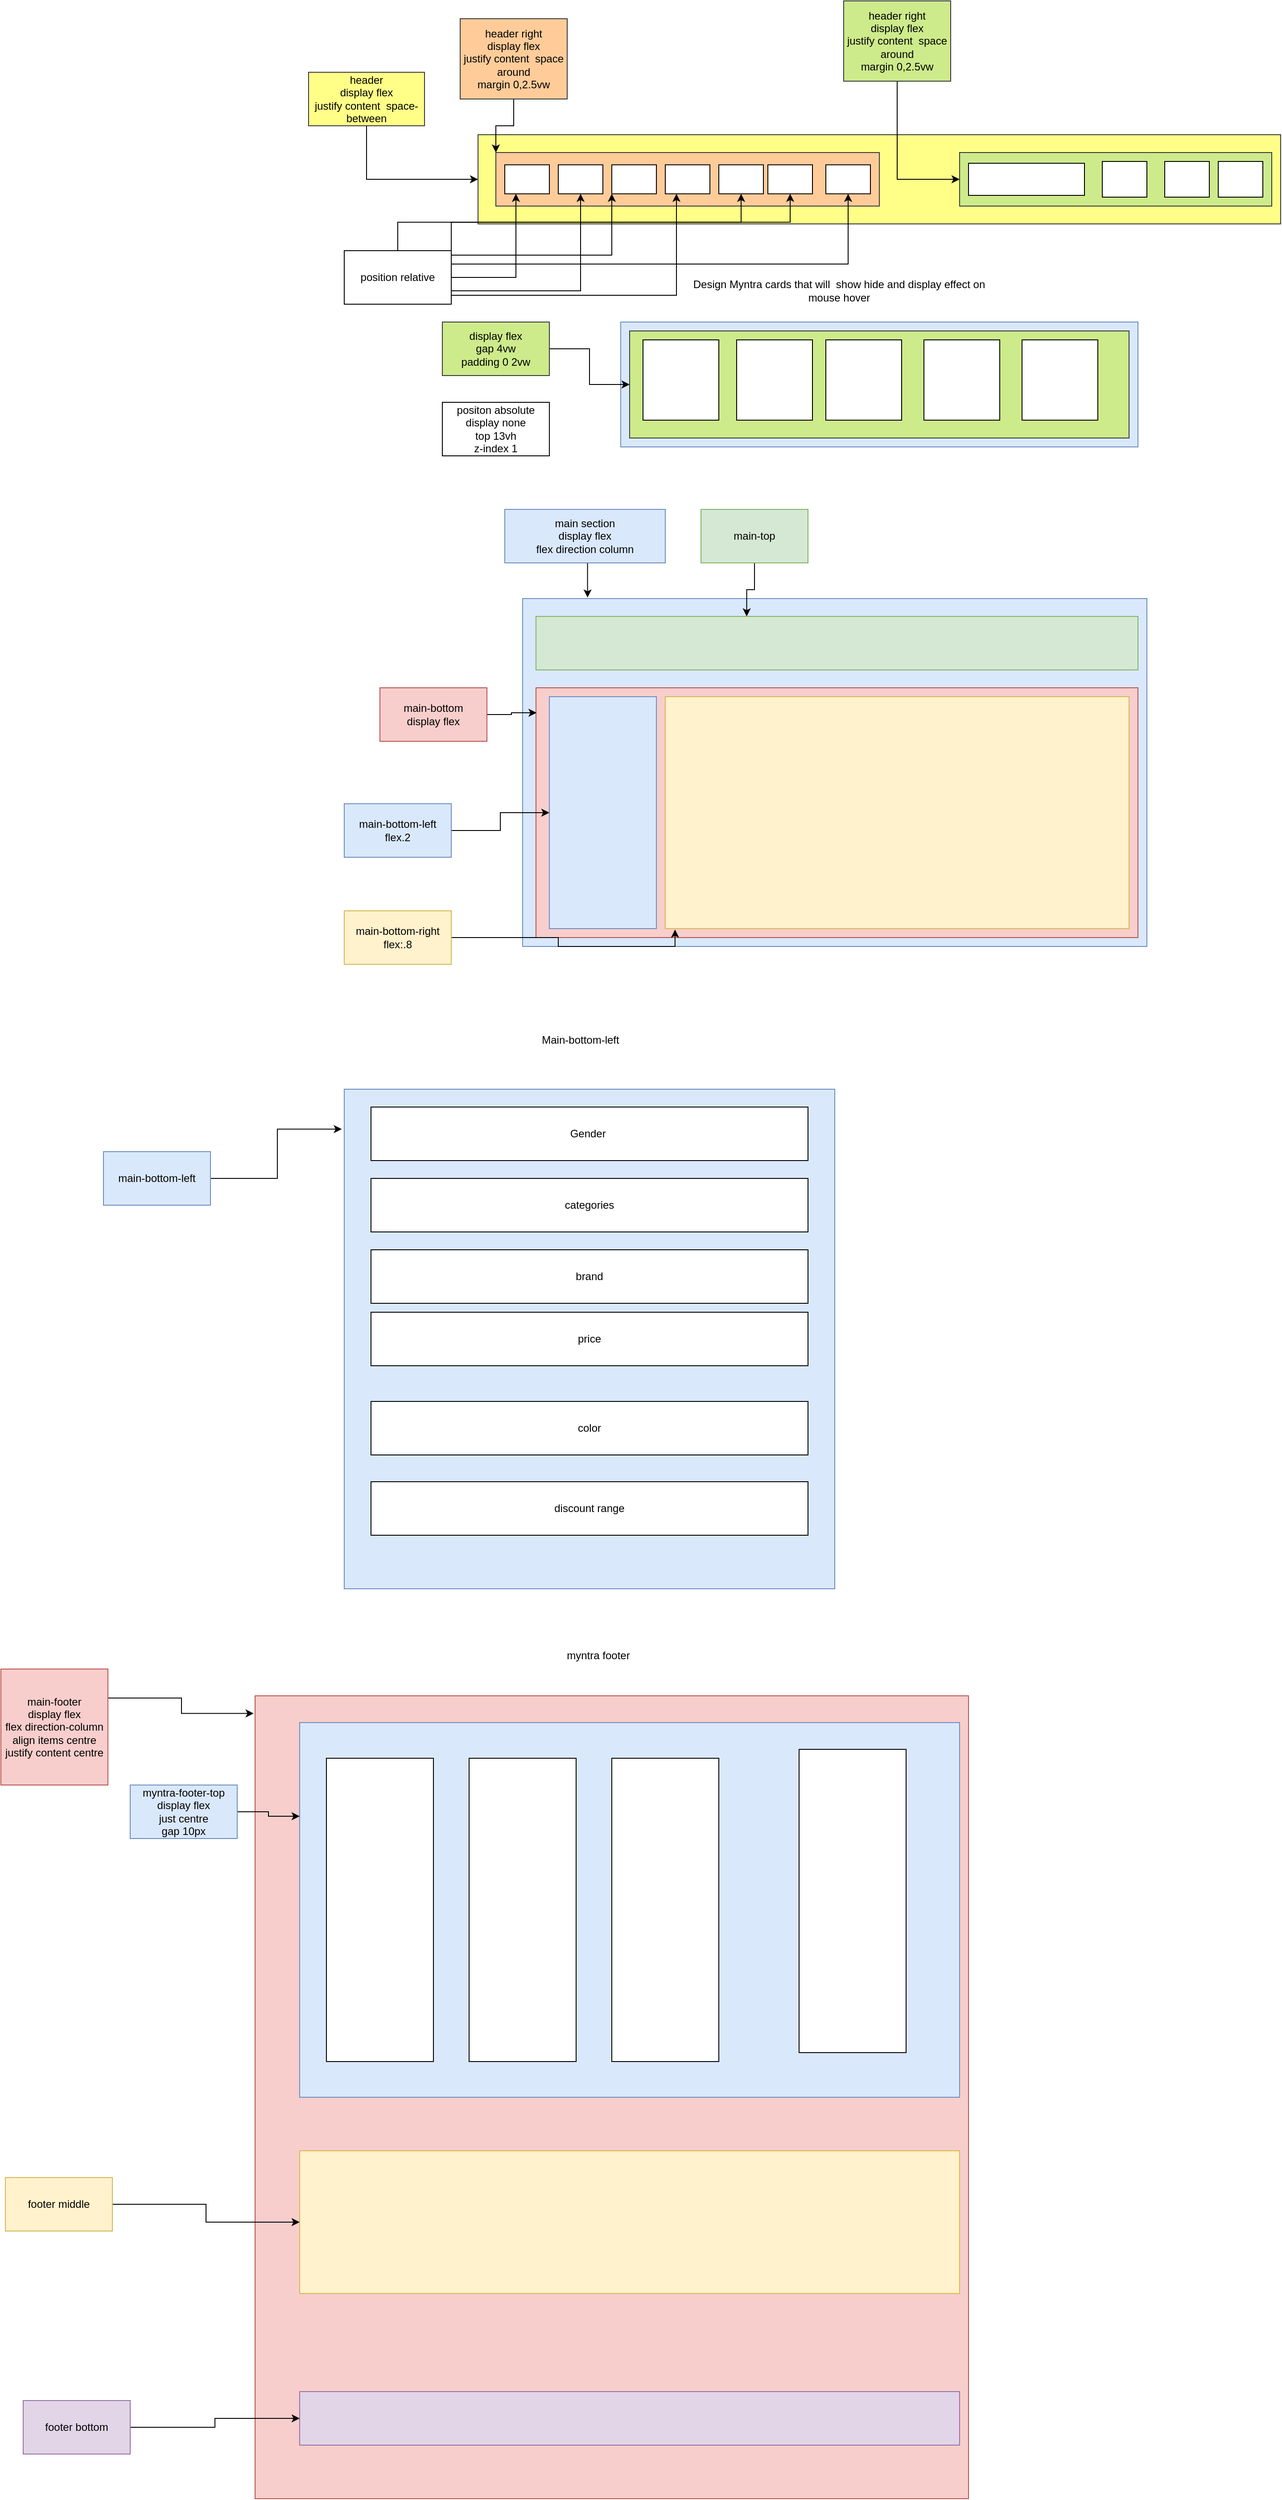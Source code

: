 <mxfile version="18.0.6" type="device"><diagram id="dGNmsqwcMjt_tSWirDKP" name="Page-1"><mxGraphModel dx="1718" dy="1653" grid="1" gridSize="10" guides="1" tooltips="1" connect="1" arrows="1" fold="1" page="1" pageScale="1" pageWidth="850" pageHeight="1100" math="0" shadow="0"><root><mxCell id="0"/><mxCell id="1" parent="0"/><mxCell id="tGqOMO5-hnYsT2Qye-8V-11" value="" style="rounded=0;whiteSpace=wrap;html=1;fillColor=#f8cecc;strokeColor=#b85450;" vertex="1" parent="1"><mxGeometry x="-200" y="1340" width="800" height="900" as="geometry"/></mxCell><mxCell id="rFaM1ieBABORrkNd97Pn-4" value="" style="rounded=0;whiteSpace=wrap;html=1;fillColor=#dae8fc;strokeColor=#6c8ebf;" parent="1" vertex="1"><mxGeometry x="210" y="-200" width="580" height="140" as="geometry"/></mxCell><mxCell id="rFaM1ieBABORrkNd97Pn-13" value="" style="rounded=0;whiteSpace=wrap;html=1;fillColor=#cdeb8b;strokeColor=#36393d;" parent="1" vertex="1"><mxGeometry x="220" y="-190" width="560" height="120" as="geometry"/></mxCell><mxCell id="MSC9Mcc7s8Aq5TVeO5Py-18" value="" style="rounded=0;whiteSpace=wrap;html=1;fillColor=#ffff88;strokeColor=#36393d;" parent="1" vertex="1"><mxGeometry x="50" y="-410" width="900" height="100" as="geometry"/></mxCell><mxCell id="MSC9Mcc7s8Aq5TVeO5Py-19" value="" style="rounded=0;whiteSpace=wrap;html=1;fillColor=#ffcc99;strokeColor=#36393d;" parent="1" vertex="1"><mxGeometry x="70" y="-390" width="430" height="60" as="geometry"/></mxCell><mxCell id="MSC9Mcc7s8Aq5TVeO5Py-20" value="" style="rounded=0;whiteSpace=wrap;html=1;fillColor=#cdeb8b;strokeColor=#36393d;" parent="1" vertex="1"><mxGeometry x="590" y="-390" width="350" height="60" as="geometry"/></mxCell><mxCell id="MSC9Mcc7s8Aq5TVeO5Py-21" value="" style="rounded=0;whiteSpace=wrap;html=1;" parent="1" vertex="1"><mxGeometry x="80" y="-376.25" width="50" height="32.5" as="geometry"/></mxCell><mxCell id="MSC9Mcc7s8Aq5TVeO5Py-22" value="" style="rounded=0;whiteSpace=wrap;html=1;" parent="1" vertex="1"><mxGeometry x="140" y="-376.25" width="50" height="32.5" as="geometry"/></mxCell><mxCell id="MSC9Mcc7s8Aq5TVeO5Py-23" value="" style="rounded=0;whiteSpace=wrap;html=1;" parent="1" vertex="1"><mxGeometry x="200" y="-376.25" width="50" height="32.5" as="geometry"/></mxCell><mxCell id="MSC9Mcc7s8Aq5TVeO5Py-24" value="" style="rounded=0;whiteSpace=wrap;html=1;" parent="1" vertex="1"><mxGeometry x="260" y="-376.25" width="50" height="32.5" as="geometry"/></mxCell><mxCell id="MSC9Mcc7s8Aq5TVeO5Py-25" value="" style="rounded=0;whiteSpace=wrap;html=1;" parent="1" vertex="1"><mxGeometry x="320" y="-376.25" width="50" height="32.5" as="geometry"/></mxCell><mxCell id="MSC9Mcc7s8Aq5TVeO5Py-26" value="" style="rounded=0;whiteSpace=wrap;html=1;" parent="1" vertex="1"><mxGeometry x="375" y="-376.25" width="50" height="32.5" as="geometry"/></mxCell><mxCell id="MSC9Mcc7s8Aq5TVeO5Py-27" value="" style="rounded=0;whiteSpace=wrap;html=1;" parent="1" vertex="1"><mxGeometry x="440" y="-376.25" width="50" height="32.5" as="geometry"/></mxCell><mxCell id="MSC9Mcc7s8Aq5TVeO5Py-28" value="" style="rounded=0;whiteSpace=wrap;html=1;" parent="1" vertex="1"><mxGeometry x="600" y="-378" width="130" height="36" as="geometry"/></mxCell><mxCell id="MSC9Mcc7s8Aq5TVeO5Py-31" value="" style="rounded=0;whiteSpace=wrap;html=1;" parent="1" vertex="1"><mxGeometry x="750" y="-380" width="50" height="40" as="geometry"/></mxCell><mxCell id="MSC9Mcc7s8Aq5TVeO5Py-32" value="" style="rounded=0;whiteSpace=wrap;html=1;" parent="1" vertex="1"><mxGeometry x="820" y="-380" width="50" height="40" as="geometry"/></mxCell><mxCell id="MSC9Mcc7s8Aq5TVeO5Py-33" value="" style="rounded=0;whiteSpace=wrap;html=1;" parent="1" vertex="1"><mxGeometry x="880" y="-380" width="50" height="40" as="geometry"/></mxCell><mxCell id="MSC9Mcc7s8Aq5TVeO5Py-36" style="edgeStyle=orthogonalEdgeStyle;rounded=0;orthogonalLoop=1;jettySize=auto;html=1;exitX=0.5;exitY=1;exitDx=0;exitDy=0;entryX=0;entryY=0.5;entryDx=0;entryDy=0;" parent="1" source="MSC9Mcc7s8Aq5TVeO5Py-35" target="MSC9Mcc7s8Aq5TVeO5Py-18" edge="1"><mxGeometry relative="1" as="geometry"/></mxCell><mxCell id="MSC9Mcc7s8Aq5TVeO5Py-35" value="header&lt;br&gt;display flex&lt;br&gt;justify content&amp;nbsp; space-between" style="rounded=0;whiteSpace=wrap;html=1;fillColor=#ffff88;strokeColor=#36393d;" parent="1" vertex="1"><mxGeometry x="-140" y="-480" width="130" height="60" as="geometry"/></mxCell><mxCell id="MSC9Mcc7s8Aq5TVeO5Py-38" style="edgeStyle=orthogonalEdgeStyle;rounded=0;orthogonalLoop=1;jettySize=auto;html=1;exitX=0.5;exitY=1;exitDx=0;exitDy=0;entryX=0;entryY=0;entryDx=0;entryDy=0;" parent="1" source="MSC9Mcc7s8Aq5TVeO5Py-37" target="MSC9Mcc7s8Aq5TVeO5Py-19" edge="1"><mxGeometry relative="1" as="geometry"/></mxCell><mxCell id="MSC9Mcc7s8Aq5TVeO5Py-37" value="header right&lt;br&gt;display flex&lt;br&gt;justify content&amp;nbsp; space around&lt;br&gt;margin 0,2.5vw" style="rounded=0;whiteSpace=wrap;html=1;fillColor=#ffcc99;strokeColor=#36393d;" parent="1" vertex="1"><mxGeometry x="30" y="-540" width="120" height="90" as="geometry"/></mxCell><mxCell id="MSC9Mcc7s8Aq5TVeO5Py-40" style="edgeStyle=orthogonalEdgeStyle;rounded=0;orthogonalLoop=1;jettySize=auto;html=1;exitX=0.5;exitY=1;exitDx=0;exitDy=0;entryX=0;entryY=0.5;entryDx=0;entryDy=0;" parent="1" source="MSC9Mcc7s8Aq5TVeO5Py-39" target="MSC9Mcc7s8Aq5TVeO5Py-20" edge="1"><mxGeometry relative="1" as="geometry"/></mxCell><mxCell id="MSC9Mcc7s8Aq5TVeO5Py-39" value="header right&lt;br&gt;display flex&lt;br&gt;justify content&amp;nbsp; space around&lt;br&gt;margin 0,2.5vw" style="rounded=0;whiteSpace=wrap;html=1;fillColor=#cdeb8b;strokeColor=#36393d;" parent="1" vertex="1"><mxGeometry x="460" y="-560" width="120" height="90" as="geometry"/></mxCell><mxCell id="rFaM1ieBABORrkNd97Pn-3" value="Design Myntra cards that will&amp;nbsp; show hide and display effect on mouse hover" style="text;html=1;strokeColor=none;fillColor=none;align=center;verticalAlign=middle;whiteSpace=wrap;rounded=0;" parent="1" vertex="1"><mxGeometry x="290" y="-250" width="330" height="30" as="geometry"/></mxCell><mxCell id="rFaM1ieBABORrkNd97Pn-5" value="" style="rounded=0;whiteSpace=wrap;html=1;" parent="1" vertex="1"><mxGeometry x="235" y="-180" width="85" height="90" as="geometry"/></mxCell><mxCell id="rFaM1ieBABORrkNd97Pn-7" value="" style="rounded=0;whiteSpace=wrap;html=1;" parent="1" vertex="1"><mxGeometry x="340" y="-180" width="85" height="90" as="geometry"/></mxCell><mxCell id="rFaM1ieBABORrkNd97Pn-8" value="" style="rounded=0;whiteSpace=wrap;html=1;" parent="1" vertex="1"><mxGeometry x="440" y="-180" width="85" height="90" as="geometry"/></mxCell><mxCell id="rFaM1ieBABORrkNd97Pn-9" value="" style="rounded=0;whiteSpace=wrap;html=1;" parent="1" vertex="1"><mxGeometry x="550" y="-180" width="85" height="90" as="geometry"/></mxCell><mxCell id="rFaM1ieBABORrkNd97Pn-10" value="" style="rounded=0;whiteSpace=wrap;html=1;" parent="1" vertex="1"><mxGeometry x="660" y="-180" width="85" height="90" as="geometry"/></mxCell><mxCell id="rFaM1ieBABORrkNd97Pn-14" style="edgeStyle=orthogonalEdgeStyle;rounded=0;orthogonalLoop=1;jettySize=auto;html=1;exitX=1;exitY=0.5;exitDx=0;exitDy=0;" parent="1" source="rFaM1ieBABORrkNd97Pn-11" target="rFaM1ieBABORrkNd97Pn-13" edge="1"><mxGeometry relative="1" as="geometry"/></mxCell><mxCell id="rFaM1ieBABORrkNd97Pn-11" value="display flex&lt;br&gt;gap 4vw&lt;br&gt;padding 0 2vw" style="rounded=0;whiteSpace=wrap;html=1;fillColor=#cdeb8b;strokeColor=#36393d;" parent="1" vertex="1"><mxGeometry x="10" y="-200" width="120" height="60" as="geometry"/></mxCell><mxCell id="rFaM1ieBABORrkNd97Pn-15" value="positon absolute&lt;br&gt;display none&lt;br&gt;top 13vh&lt;br&gt;z-index 1" style="rounded=0;whiteSpace=wrap;html=1;" parent="1" vertex="1"><mxGeometry x="10" y="-110" width="120" height="60" as="geometry"/></mxCell><mxCell id="rFaM1ieBABORrkNd97Pn-17" style="edgeStyle=orthogonalEdgeStyle;rounded=0;orthogonalLoop=1;jettySize=auto;html=1;exitX=1;exitY=0.5;exitDx=0;exitDy=0;entryX=0.25;entryY=1;entryDx=0;entryDy=0;" parent="1" source="rFaM1ieBABORrkNd97Pn-16" target="MSC9Mcc7s8Aq5TVeO5Py-21" edge="1"><mxGeometry relative="1" as="geometry"/></mxCell><mxCell id="rFaM1ieBABORrkNd97Pn-18" style="edgeStyle=orthogonalEdgeStyle;rounded=0;orthogonalLoop=1;jettySize=auto;html=1;exitX=1;exitY=0.75;exitDx=0;exitDy=0;entryX=0.5;entryY=1;entryDx=0;entryDy=0;" parent="1" source="rFaM1ieBABORrkNd97Pn-16" target="MSC9Mcc7s8Aq5TVeO5Py-22" edge="1"><mxGeometry relative="1" as="geometry"/></mxCell><mxCell id="rFaM1ieBABORrkNd97Pn-19" style="edgeStyle=orthogonalEdgeStyle;rounded=0;orthogonalLoop=1;jettySize=auto;html=1;exitX=1;exitY=0.25;exitDx=0;exitDy=0;" parent="1" source="rFaM1ieBABORrkNd97Pn-16" target="MSC9Mcc7s8Aq5TVeO5Py-23" edge="1"><mxGeometry relative="1" as="geometry"><Array as="points"><mxPoint x="200" y="-275"/></Array></mxGeometry></mxCell><mxCell id="rFaM1ieBABORrkNd97Pn-20" style="edgeStyle=orthogonalEdgeStyle;rounded=0;orthogonalLoop=1;jettySize=auto;html=1;exitX=1;exitY=1;exitDx=0;exitDy=0;entryX=0.25;entryY=1;entryDx=0;entryDy=0;" parent="1" source="rFaM1ieBABORrkNd97Pn-16" target="MSC9Mcc7s8Aq5TVeO5Py-24" edge="1"><mxGeometry relative="1" as="geometry"><Array as="points"><mxPoint x="273" y="-230"/></Array></mxGeometry></mxCell><mxCell id="rFaM1ieBABORrkNd97Pn-21" style="edgeStyle=orthogonalEdgeStyle;rounded=0;orthogonalLoop=1;jettySize=auto;html=1;exitX=1;exitY=0;exitDx=0;exitDy=0;entryX=0.5;entryY=1;entryDx=0;entryDy=0;" parent="1" source="rFaM1ieBABORrkNd97Pn-16" target="MSC9Mcc7s8Aq5TVeO5Py-25" edge="1"><mxGeometry relative="1" as="geometry"/></mxCell><mxCell id="rFaM1ieBABORrkNd97Pn-22" style="edgeStyle=orthogonalEdgeStyle;rounded=0;orthogonalLoop=1;jettySize=auto;html=1;exitX=0.5;exitY=0;exitDx=0;exitDy=0;entryX=0.5;entryY=1;entryDx=0;entryDy=0;" parent="1" source="rFaM1ieBABORrkNd97Pn-16" target="MSC9Mcc7s8Aq5TVeO5Py-26" edge="1"><mxGeometry relative="1" as="geometry"/></mxCell><mxCell id="rFaM1ieBABORrkNd97Pn-23" style="edgeStyle=orthogonalEdgeStyle;rounded=0;orthogonalLoop=1;jettySize=auto;html=1;exitX=1;exitY=0.25;exitDx=0;exitDy=0;entryX=0.5;entryY=1;entryDx=0;entryDy=0;" parent="1" source="rFaM1ieBABORrkNd97Pn-16" target="MSC9Mcc7s8Aq5TVeO5Py-27" edge="1"><mxGeometry relative="1" as="geometry"/></mxCell><mxCell id="rFaM1ieBABORrkNd97Pn-16" value="position relative" style="rounded=0;whiteSpace=wrap;html=1;" parent="1" vertex="1"><mxGeometry x="-100" y="-280" width="120" height="60" as="geometry"/></mxCell><mxCell id="q_3AcmwbnC-50UyNQ-0T-1" value="" style="rounded=0;whiteSpace=wrap;html=1;fillColor=#dae8fc;strokeColor=#6c8ebf;" parent="1" vertex="1"><mxGeometry x="100" y="110" width="700" height="390" as="geometry"/></mxCell><mxCell id="q_3AcmwbnC-50UyNQ-0T-2" value="" style="rounded=0;whiteSpace=wrap;html=1;fillColor=#d5e8d4;strokeColor=#82b366;" parent="1" vertex="1"><mxGeometry x="115" y="130" width="675" height="60" as="geometry"/></mxCell><mxCell id="q_3AcmwbnC-50UyNQ-0T-3" value="" style="rounded=0;whiteSpace=wrap;html=1;fillColor=#f8cecc;strokeColor=#b85450;" parent="1" vertex="1"><mxGeometry x="115" y="210" width="675" height="280" as="geometry"/></mxCell><mxCell id="q_3AcmwbnC-50UyNQ-0T-4" value="" style="rounded=0;whiteSpace=wrap;html=1;fillColor=#dae8fc;strokeColor=#6c8ebf;" parent="1" vertex="1"><mxGeometry x="130" y="220" width="120" height="260" as="geometry"/></mxCell><mxCell id="q_3AcmwbnC-50UyNQ-0T-5" value="" style="rounded=0;whiteSpace=wrap;html=1;fillColor=#fff2cc;strokeColor=#d6b656;" parent="1" vertex="1"><mxGeometry x="260" y="220" width="520" height="260" as="geometry"/></mxCell><mxCell id="q_3AcmwbnC-50UyNQ-0T-7" style="edgeStyle=orthogonalEdgeStyle;rounded=0;orthogonalLoop=1;jettySize=auto;html=1;exitX=0.5;exitY=1;exitDx=0;exitDy=0;entryX=0.104;entryY=-0.003;entryDx=0;entryDy=0;entryPerimeter=0;" parent="1" source="q_3AcmwbnC-50UyNQ-0T-6" target="q_3AcmwbnC-50UyNQ-0T-1" edge="1"><mxGeometry relative="1" as="geometry"/></mxCell><mxCell id="q_3AcmwbnC-50UyNQ-0T-6" value="main section&lt;br&gt;display flex&lt;br&gt;flex direction column" style="rounded=0;whiteSpace=wrap;html=1;fillColor=#dae8fc;strokeColor=#6c8ebf;" parent="1" vertex="1"><mxGeometry x="80" y="10" width="180" height="60" as="geometry"/></mxCell><mxCell id="q_3AcmwbnC-50UyNQ-0T-9" style="edgeStyle=orthogonalEdgeStyle;rounded=0;orthogonalLoop=1;jettySize=auto;html=1;exitX=0.5;exitY=1;exitDx=0;exitDy=0;entryX=0.35;entryY=0;entryDx=0;entryDy=0;entryPerimeter=0;" parent="1" source="q_3AcmwbnC-50UyNQ-0T-8" target="q_3AcmwbnC-50UyNQ-0T-2" edge="1"><mxGeometry relative="1" as="geometry"/></mxCell><mxCell id="q_3AcmwbnC-50UyNQ-0T-8" value="main-top" style="rounded=0;whiteSpace=wrap;html=1;fillColor=#d5e8d4;strokeColor=#82b366;" parent="1" vertex="1"><mxGeometry x="300" y="10" width="120" height="60" as="geometry"/></mxCell><mxCell id="q_3AcmwbnC-50UyNQ-0T-11" style="edgeStyle=orthogonalEdgeStyle;rounded=0;orthogonalLoop=1;jettySize=auto;html=1;exitX=1;exitY=0.5;exitDx=0;exitDy=0;entryX=0.001;entryY=0.1;entryDx=0;entryDy=0;entryPerimeter=0;" parent="1" source="q_3AcmwbnC-50UyNQ-0T-10" target="q_3AcmwbnC-50UyNQ-0T-3" edge="1"><mxGeometry relative="1" as="geometry"/></mxCell><mxCell id="q_3AcmwbnC-50UyNQ-0T-10" value="main-bottom&lt;br&gt;display flex" style="rounded=0;whiteSpace=wrap;html=1;fillColor=#f8cecc;strokeColor=#b85450;" parent="1" vertex="1"><mxGeometry x="-60" y="210" width="120" height="60" as="geometry"/></mxCell><mxCell id="pLNTf6tjKJO5d2qfaytR-2" style="edgeStyle=orthogonalEdgeStyle;rounded=0;orthogonalLoop=1;jettySize=auto;html=1;exitX=1;exitY=0.5;exitDx=0;exitDy=0;entryX=0;entryY=0.5;entryDx=0;entryDy=0;" parent="1" source="pLNTf6tjKJO5d2qfaytR-1" target="q_3AcmwbnC-50UyNQ-0T-4" edge="1"><mxGeometry relative="1" as="geometry"/></mxCell><mxCell id="pLNTf6tjKJO5d2qfaytR-1" value="main-bottom-left&lt;br&gt;flex.2" style="rounded=0;whiteSpace=wrap;html=1;fillColor=#dae8fc;strokeColor=#6c8ebf;" parent="1" vertex="1"><mxGeometry x="-100" y="340" width="120" height="60" as="geometry"/></mxCell><mxCell id="pLNTf6tjKJO5d2qfaytR-4" style="edgeStyle=orthogonalEdgeStyle;rounded=0;orthogonalLoop=1;jettySize=auto;html=1;exitX=1;exitY=0.5;exitDx=0;exitDy=0;entryX=0.021;entryY=1.004;entryDx=0;entryDy=0;entryPerimeter=0;" parent="1" source="pLNTf6tjKJO5d2qfaytR-3" target="q_3AcmwbnC-50UyNQ-0T-5" edge="1"><mxGeometry relative="1" as="geometry"/></mxCell><mxCell id="pLNTf6tjKJO5d2qfaytR-3" value="main-bottom-right&lt;br&gt;flex:.8" style="rounded=0;whiteSpace=wrap;html=1;fillColor=#fff2cc;strokeColor=#d6b656;" parent="1" vertex="1"><mxGeometry x="-100" y="460" width="120" height="60" as="geometry"/></mxCell><mxCell id="pLNTf6tjKJO5d2qfaytR-5" value="" style="rounded=0;whiteSpace=wrap;html=1;fillColor=#dae8fc;strokeColor=#6c8ebf;" parent="1" vertex="1"><mxGeometry x="-100" y="660" width="550" height="560" as="geometry"/></mxCell><mxCell id="pLNTf6tjKJO5d2qfaytR-7" value="Main-bottom-left" style="text;html=1;strokeColor=none;fillColor=none;align=center;verticalAlign=middle;whiteSpace=wrap;rounded=0;" parent="1" vertex="1"><mxGeometry x="-15" y="590" width="360" height="30" as="geometry"/></mxCell><mxCell id="pLNTf6tjKJO5d2qfaytR-9" value="Gender&amp;nbsp;" style="rounded=0;whiteSpace=wrap;html=1;" parent="1" vertex="1"><mxGeometry x="-70" y="680" width="490" height="60" as="geometry"/></mxCell><mxCell id="pLNTf6tjKJO5d2qfaytR-10" value="categories" style="rounded=0;whiteSpace=wrap;html=1;" parent="1" vertex="1"><mxGeometry x="-70" y="760" width="490" height="60" as="geometry"/></mxCell><mxCell id="pLNTf6tjKJO5d2qfaytR-11" value="brand" style="rounded=0;whiteSpace=wrap;html=1;" parent="1" vertex="1"><mxGeometry x="-70" y="840" width="490" height="60" as="geometry"/></mxCell><mxCell id="pLNTf6tjKJO5d2qfaytR-12" value="price" style="rounded=0;whiteSpace=wrap;html=1;" parent="1" vertex="1"><mxGeometry x="-70" y="910" width="490" height="60" as="geometry"/></mxCell><mxCell id="pLNTf6tjKJO5d2qfaytR-13" value="color" style="rounded=0;whiteSpace=wrap;html=1;" parent="1" vertex="1"><mxGeometry x="-70" y="1010" width="490" height="60" as="geometry"/></mxCell><mxCell id="pLNTf6tjKJO5d2qfaytR-14" value="discount range" style="rounded=0;whiteSpace=wrap;html=1;" parent="1" vertex="1"><mxGeometry x="-70" y="1100" width="490" height="60" as="geometry"/></mxCell><mxCell id="pLNTf6tjKJO5d2qfaytR-16" style="edgeStyle=orthogonalEdgeStyle;rounded=0;orthogonalLoop=1;jettySize=auto;html=1;exitX=1;exitY=0.5;exitDx=0;exitDy=0;entryX=-0.005;entryY=0.08;entryDx=0;entryDy=0;entryPerimeter=0;" parent="1" source="pLNTf6tjKJO5d2qfaytR-15" target="pLNTf6tjKJO5d2qfaytR-5" edge="1"><mxGeometry relative="1" as="geometry"/></mxCell><mxCell id="pLNTf6tjKJO5d2qfaytR-15" value="main-bottom-left" style="rounded=0;whiteSpace=wrap;html=1;fillColor=#dae8fc;strokeColor=#6c8ebf;" parent="1" vertex="1"><mxGeometry x="-370" y="730" width="120" height="60" as="geometry"/></mxCell><mxCell id="tGqOMO5-hnYsT2Qye-8V-2" value="myntra footer" style="text;html=1;strokeColor=none;fillColor=none;align=center;verticalAlign=middle;whiteSpace=wrap;rounded=0;" vertex="1" parent="1"><mxGeometry x="40" y="1280" width="290" height="30" as="geometry"/></mxCell><mxCell id="tGqOMO5-hnYsT2Qye-8V-3" value="" style="rounded=0;whiteSpace=wrap;html=1;fillColor=#dae8fc;strokeColor=#6c8ebf;" vertex="1" parent="1"><mxGeometry x="-150" y="1370" width="740" height="420" as="geometry"/></mxCell><mxCell id="tGqOMO5-hnYsT2Qye-8V-4" value="" style="rounded=0;whiteSpace=wrap;html=1;" vertex="1" parent="1"><mxGeometry x="-120" y="1410" width="120" height="340" as="geometry"/></mxCell><mxCell id="tGqOMO5-hnYsT2Qye-8V-5" value="" style="rounded=0;whiteSpace=wrap;html=1;" vertex="1" parent="1"><mxGeometry x="40" y="1410" width="120" height="340" as="geometry"/></mxCell><mxCell id="tGqOMO5-hnYsT2Qye-8V-6" value="" style="rounded=0;whiteSpace=wrap;html=1;" vertex="1" parent="1"><mxGeometry x="200" y="1410" width="120" height="340" as="geometry"/></mxCell><mxCell id="tGqOMO5-hnYsT2Qye-8V-7" value="" style="rounded=0;whiteSpace=wrap;html=1;" vertex="1" parent="1"><mxGeometry x="410" y="1400" width="120" height="340" as="geometry"/></mxCell><mxCell id="tGqOMO5-hnYsT2Qye-8V-10" style="edgeStyle=orthogonalEdgeStyle;rounded=0;orthogonalLoop=1;jettySize=auto;html=1;exitX=1;exitY=0.5;exitDx=0;exitDy=0;entryX=0;entryY=0.25;entryDx=0;entryDy=0;" edge="1" parent="1" source="tGqOMO5-hnYsT2Qye-8V-9" target="tGqOMO5-hnYsT2Qye-8V-3"><mxGeometry relative="1" as="geometry"/></mxCell><mxCell id="tGqOMO5-hnYsT2Qye-8V-9" value="myntra-footer-top&lt;br&gt;display flex&lt;br&gt;just centre&lt;br&gt;gap 10px" style="rounded=0;whiteSpace=wrap;html=1;fillColor=#dae8fc;strokeColor=#6c8ebf;" vertex="1" parent="1"><mxGeometry x="-340" y="1440" width="120" height="60" as="geometry"/></mxCell><mxCell id="tGqOMO5-hnYsT2Qye-8V-12" value="" style="rounded=0;whiteSpace=wrap;html=1;fillColor=#fff2cc;strokeColor=#d6b656;" vertex="1" parent="1"><mxGeometry x="-150" y="1850" width="740" height="160" as="geometry"/></mxCell><mxCell id="tGqOMO5-hnYsT2Qye-8V-14" style="edgeStyle=orthogonalEdgeStyle;rounded=0;orthogonalLoop=1;jettySize=auto;html=1;exitX=1;exitY=0.25;exitDx=0;exitDy=0;entryX=-0.002;entryY=0.022;entryDx=0;entryDy=0;entryPerimeter=0;" edge="1" parent="1" source="tGqOMO5-hnYsT2Qye-8V-13" target="tGqOMO5-hnYsT2Qye-8V-11"><mxGeometry relative="1" as="geometry"/></mxCell><mxCell id="tGqOMO5-hnYsT2Qye-8V-13" value="main-footer&lt;br&gt;display flex&lt;br&gt;flex direction-column&lt;br&gt;align items centre&lt;br&gt;justify content centre" style="rounded=0;whiteSpace=wrap;html=1;fillColor=#f8cecc;strokeColor=#b85450;" vertex="1" parent="1"><mxGeometry x="-485" y="1310" width="120" height="130" as="geometry"/></mxCell><mxCell id="tGqOMO5-hnYsT2Qye-8V-15" value="" style="rounded=0;whiteSpace=wrap;html=1;fillColor=#e1d5e7;strokeColor=#9673a6;" vertex="1" parent="1"><mxGeometry x="-150" y="2120" width="740" height="60" as="geometry"/></mxCell><mxCell id="tGqOMO5-hnYsT2Qye-8V-17" style="edgeStyle=orthogonalEdgeStyle;rounded=0;orthogonalLoop=1;jettySize=auto;html=1;exitX=1;exitY=0.5;exitDx=0;exitDy=0;entryX=0;entryY=0.5;entryDx=0;entryDy=0;" edge="1" parent="1" source="tGqOMO5-hnYsT2Qye-8V-16" target="tGqOMO5-hnYsT2Qye-8V-12"><mxGeometry relative="1" as="geometry"/></mxCell><mxCell id="tGqOMO5-hnYsT2Qye-8V-16" value="footer middle" style="rounded=0;whiteSpace=wrap;html=1;fillColor=#fff2cc;strokeColor=#d6b656;" vertex="1" parent="1"><mxGeometry x="-480" y="1880" width="120" height="60" as="geometry"/></mxCell><mxCell id="tGqOMO5-hnYsT2Qye-8V-19" style="edgeStyle=orthogonalEdgeStyle;rounded=0;orthogonalLoop=1;jettySize=auto;html=1;exitX=1;exitY=0.5;exitDx=0;exitDy=0;" edge="1" parent="1" source="tGqOMO5-hnYsT2Qye-8V-18" target="tGqOMO5-hnYsT2Qye-8V-15"><mxGeometry relative="1" as="geometry"/></mxCell><mxCell id="tGqOMO5-hnYsT2Qye-8V-18" value="footer bottom" style="rounded=0;whiteSpace=wrap;html=1;fillColor=#e1d5e7;strokeColor=#9673a6;" vertex="1" parent="1"><mxGeometry x="-460" y="2130" width="120" height="60" as="geometry"/></mxCell></root></mxGraphModel></diagram></mxfile>